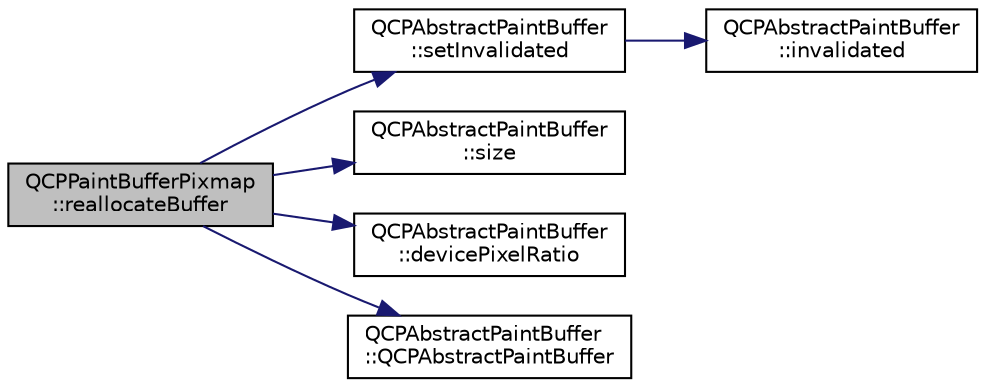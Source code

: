 digraph "QCPPaintBufferPixmap::reallocateBuffer"
{
  edge [fontname="Helvetica",fontsize="10",labelfontname="Helvetica",labelfontsize="10"];
  node [fontname="Helvetica",fontsize="10",shape=record];
  rankdir="LR";
  Node14 [label="QCPPaintBufferPixmap\l::reallocateBuffer",height=0.2,width=0.4,color="black", fillcolor="grey75", style="filled", fontcolor="black"];
  Node14 -> Node15 [color="midnightblue",fontsize="10",style="solid",fontname="Helvetica"];
  Node15 [label="QCPAbstractPaintBuffer\l::setInvalidated",height=0.2,width=0.4,color="black", fillcolor="white", style="filled",URL="$class_q_c_p_abstract_paint_buffer.html#ae4c7dc70dfc66be2879ce297b2b3d67f"];
  Node15 -> Node16 [color="midnightblue",fontsize="10",style="solid",fontname="Helvetica"];
  Node16 [label="QCPAbstractPaintBuffer\l::invalidated",height=0.2,width=0.4,color="black", fillcolor="white", style="filled",URL="$class_q_c_p_abstract_paint_buffer.html#a76bf771cda945a6c602cf9b7d365d92b"];
  Node14 -> Node17 [color="midnightblue",fontsize="10",style="solid",fontname="Helvetica"];
  Node17 [label="QCPAbstractPaintBuffer\l::size",height=0.2,width=0.4,color="black", fillcolor="white", style="filled",URL="$class_q_c_p_abstract_paint_buffer.html#a3ea8284e547985c5d263f26a6adfa11f"];
  Node14 -> Node18 [color="midnightblue",fontsize="10",style="solid",fontname="Helvetica"];
  Node18 [label="QCPAbstractPaintBuffer\l::devicePixelRatio",height=0.2,width=0.4,color="black", fillcolor="white", style="filled",URL="$class_q_c_p_abstract_paint_buffer.html#aac1b981f8c1744036610ff1a6b9461f9"];
  Node14 -> Node19 [color="midnightblue",fontsize="10",style="solid",fontname="Helvetica"];
  Node19 [label="QCPAbstractPaintBuffer\l::QCPAbstractPaintBuffer",height=0.2,width=0.4,color="black", fillcolor="white", style="filled",URL="$class_q_c_p_abstract_paint_buffer.html#a3ce532c12f10b81697108835755641e2"];
}
